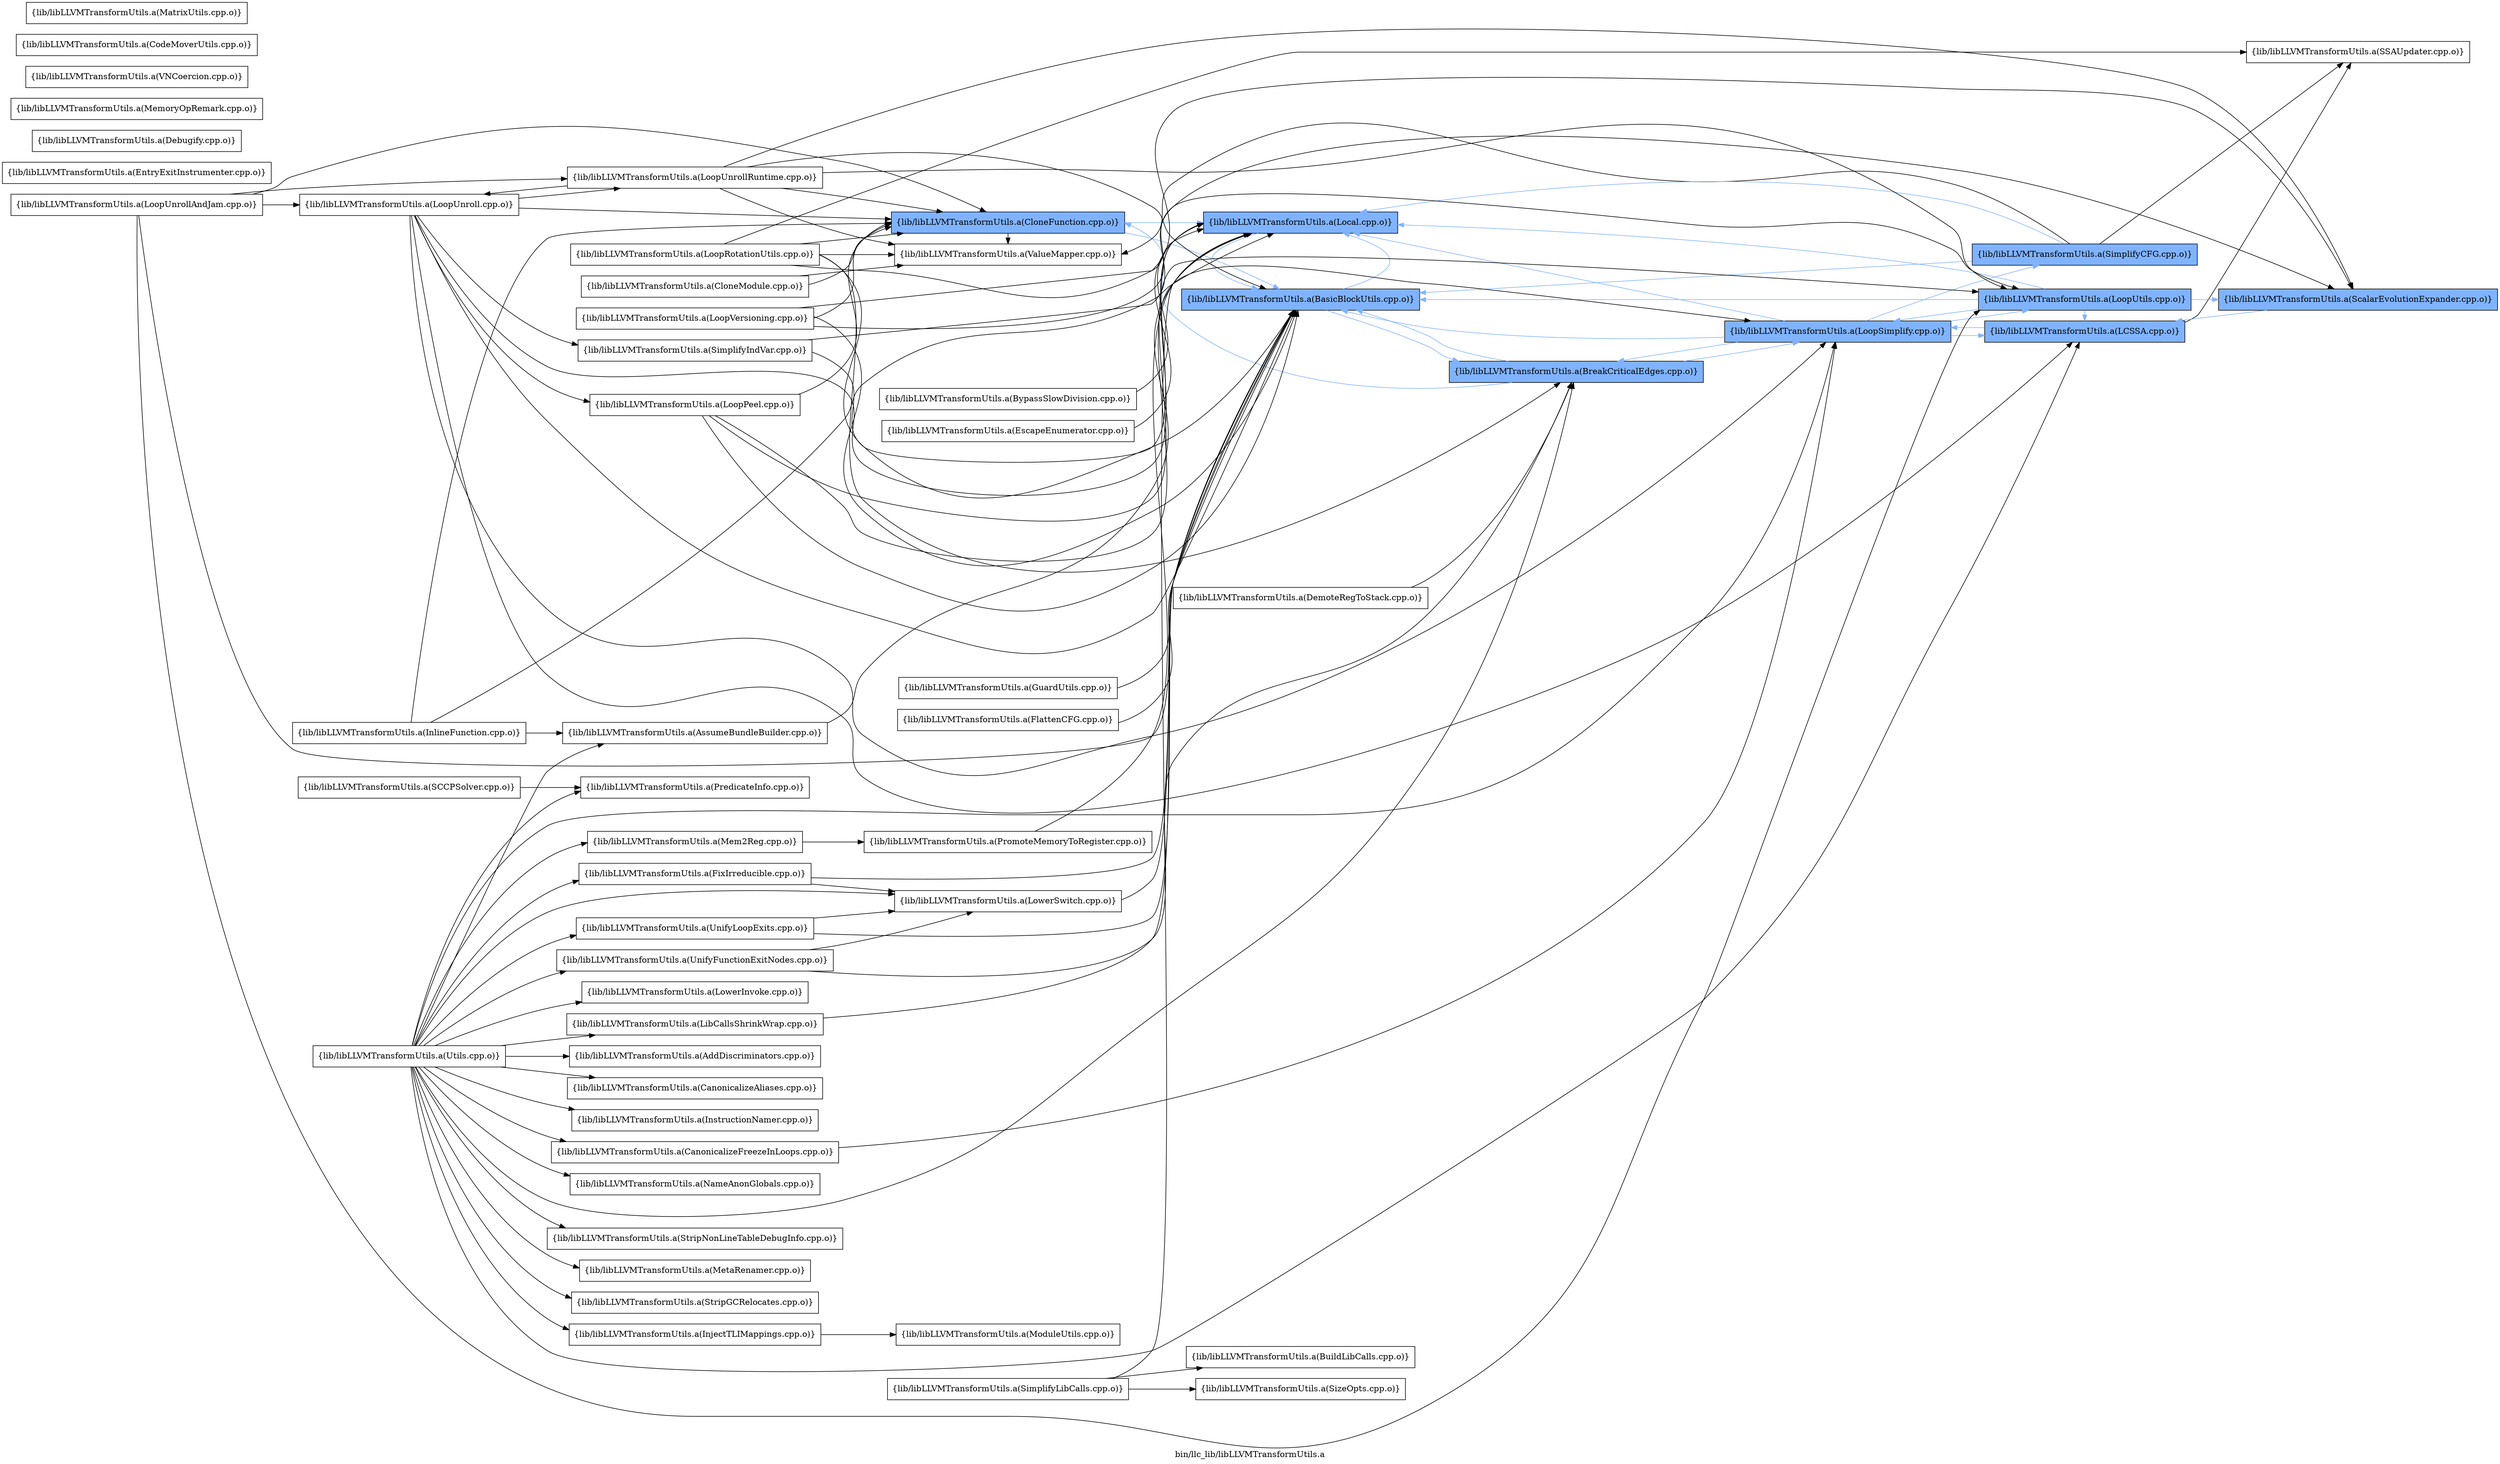 digraph "bin/llc_lib/libLLVMTransformUtils.a" {
	label="bin/llc_lib/libLLVMTransformUtils.a";
	rankdir=LR;
	{ rank=same; Node0x55d3d39d9b98;  }
	{ rank=same; Node0x55d3d39d9378; Node0x55d3d39bf338;  }
	{ rank=same; Node0x55d3d39d62b8; Node0x55d3d39e2888;  }
	{ rank=same; Node0x55d3d39da3b8;  }
	{ rank=same; Node0x55d3d39d2cf8;  }
	{ rank=same; Node0x55d3d39e2518; Node0x55d3d39d49b8; Node0x55d3d39d0958;  }
	{ rank=same; Node0x55d3d39d9b98;  }
	{ rank=same; Node0x55d3d39d9378; Node0x55d3d39bf338;  }
	{ rank=same; Node0x55d3d39d62b8; Node0x55d3d39e2888;  }
	{ rank=same; Node0x55d3d39da3b8;  }
	{ rank=same; Node0x55d3d39d2cf8;  }
	{ rank=same; Node0x55d3d39e2518; Node0x55d3d39d49b8; Node0x55d3d39d0958;  }

	Node0x55d3d39d9b98 [shape=record,shape=box,group=0,label="{lib/libLLVMTransformUtils.a(CloneModule.cpp.o)}"];
	Node0x55d3d39d9b98 -> Node0x55d3d39d9378;
	Node0x55d3d39d9b98 -> Node0x55d3d39bf338;
	Node0x55d3d39d1588 [shape=record,shape=box,group=0,label="{lib/libLLVMTransformUtils.a(EntryExitInstrumenter.cpp.o)}"];
	Node0x55d3d39ce338 [shape=record,shape=box,group=0,label="{lib/libLLVMTransformUtils.a(Utils.cpp.o)}"];
	Node0x55d3d39ce338 -> Node0x55d3d39d6588;
	Node0x55d3d39ce338 -> Node0x55d3d39da3b8;
	Node0x55d3d39ce338 -> Node0x55d3d39d8c48;
	Node0x55d3d39ce338 -> Node0x55d3d39e2518;
	Node0x55d3d39ce338 -> Node0x55d3d39d2cf8;
	Node0x55d3d39ce338 -> Node0x55d3d39ccda8;
	Node0x55d3d39ce338 -> Node0x55d3d39cdb18;
	Node0x55d3d39ce338 -> Node0x55d3d39d4b48;
	Node0x55d3d39ce338 -> Node0x55d3d39cda78;
	Node0x55d3d39ce338 -> Node0x55d3d39cea68;
	Node0x55d3d39ce338 -> Node0x55d3d39cee78;
	Node0x55d3d39ce338 -> Node0x55d3d39cf738;
	Node0x55d3d39ce338 -> Node0x55d3d39cfd78;
	Node0x55d3d39ce338 -> Node0x55d3d39c6818;
	Node0x55d3d39ce338 -> Node0x55d3d39c6a48;
	Node0x55d3d39ce338 -> Node0x55d3d39e0448;
	Node0x55d3d39ce338 -> Node0x55d3d39e1078;
	Node0x55d3d39ce338 -> Node0x55d3d39e09e8;
	Node0x55d3d39ce338 -> Node0x55d3d39e1668;
	Node0x55d3d39ce338 -> Node0x55d3d39bf978;
	Node0x55d3d39ce338 -> Node0x55d3d39beca8;
	Node0x55d3d39d62b8 [shape=record,shape=box,group=1,style=filled,fillcolor="0.600000 0.5 1",label="{lib/libLLVMTransformUtils.a(BasicBlockUtils.cpp.o)}"];
	Node0x55d3d39d62b8 -> Node0x55d3d39da3b8[color="0.600000 0.5 1"];
	Node0x55d3d39d62b8 -> Node0x55d3d39e2888[color="0.600000 0.5 1"];
	Node0x55d3d39da3b8 [shape=record,shape=box,group=1,style=filled,fillcolor="0.600000 0.5 1",label="{lib/libLLVMTransformUtils.a(BreakCriticalEdges.cpp.o)}"];
	Node0x55d3d39da3b8 -> Node0x55d3d39d62b8[color="0.600000 0.5 1"];
	Node0x55d3d39da3b8 -> Node0x55d3d39d9378[color="0.600000 0.5 1"];
	Node0x55d3d39da3b8 -> Node0x55d3d39d2cf8[color="0.600000 0.5 1"];
	Node0x55d3d39d8478 [shape=record,shape=box,group=0,label="{lib/libLLVMTransformUtils.a(BypassSlowDivision.cpp.o)}"];
	Node0x55d3d39d8478 -> Node0x55d3d39e2888;
	Node0x55d3d39e2888 [shape=record,shape=box,group=1,style=filled,fillcolor="0.600000 0.5 1",label="{lib/libLLVMTransformUtils.a(Local.cpp.o)}"];
	Node0x55d3d39e2888 -> Node0x55d3d39d62b8[color="0.600000 0.5 1"];
	Node0x55d3d39cccb8 [shape=record,shape=box,group=0,label="{lib/libLLVMTransformUtils.a(SimplifyLibCalls.cpp.o)}"];
	Node0x55d3d39cccb8 -> Node0x55d3d39d9698;
	Node0x55d3d39cccb8 -> Node0x55d3d39e2888;
	Node0x55d3d39cccb8 -> Node0x55d3d39cd2a8;
	Node0x55d3d39cd2a8 [shape=record,shape=box,group=0,label="{lib/libLLVMTransformUtils.a(SizeOpts.cpp.o)}"];
	Node0x55d3d39d0958 [shape=record,shape=box,group=1,style=filled,fillcolor="0.600000 0.5 1",label="{lib/libLLVMTransformUtils.a(SimplifyCFG.cpp.o)}"];
	Node0x55d3d39d0958 -> Node0x55d3d39d62b8[color="0.600000 0.5 1"];
	Node0x55d3d39d0958 -> Node0x55d3d39e2888[color="0.600000 0.5 1"];
	Node0x55d3d39d0958 -> Node0x55d3d39d1678;
	Node0x55d3d39d0958 -> Node0x55d3d39bf338;
	Node0x55d3d39d49b8 [shape=record,shape=box,group=1,style=filled,fillcolor="0.600000 0.5 1",label="{lib/libLLVMTransformUtils.a(LoopUtils.cpp.o)}"];
	Node0x55d3d39d49b8 -> Node0x55d3d39d62b8[color="0.600000 0.5 1"];
	Node0x55d3d39d49b8 -> Node0x55d3d39e2518[color="0.600000 0.5 1"];
	Node0x55d3d39d49b8 -> Node0x55d3d39e2888[color="0.600000 0.5 1"];
	Node0x55d3d39d49b8 -> Node0x55d3d39d2cf8[color="0.600000 0.5 1"];
	Node0x55d3d39d49b8 -> Node0x55d3d39d4648[color="0.600000 0.5 1"];
	Node0x55d3d39e2518 [shape=record,shape=box,group=1,style=filled,fillcolor="0.600000 0.5 1",label="{lib/libLLVMTransformUtils.a(LCSSA.cpp.o)}"];
	Node0x55d3d39e2518 -> Node0x55d3d39d2cf8[color="0.600000 0.5 1"];
	Node0x55d3d39e2518 -> Node0x55d3d39d1678;
	Node0x55d3d39d2cf8 [shape=record,shape=box,group=1,style=filled,fillcolor="0.600000 0.5 1",label="{lib/libLLVMTransformUtils.a(LoopSimplify.cpp.o)}"];
	Node0x55d3d39d2cf8 -> Node0x55d3d39d62b8[color="0.600000 0.5 1"];
	Node0x55d3d39d2cf8 -> Node0x55d3d39da3b8[color="0.600000 0.5 1"];
	Node0x55d3d39d2cf8 -> Node0x55d3d39e2518[color="0.600000 0.5 1"];
	Node0x55d3d39d2cf8 -> Node0x55d3d39e2888[color="0.600000 0.5 1"];
	Node0x55d3d39d2cf8 -> Node0x55d3d39d49b8[color="0.600000 0.5 1"];
	Node0x55d3d39d2cf8 -> Node0x55d3d39d0958[color="0.600000 0.5 1"];
	Node0x55d3d39d4648 [shape=record,shape=box,group=1,style=filled,fillcolor="0.600000 0.5 1",label="{lib/libLLVMTransformUtils.a(ScalarEvolutionExpander.cpp.o)}"];
	Node0x55d3d39d4648 -> Node0x55d3d39e2518[color="0.600000 0.5 1"];
	Node0x55d3d39d0d18 [shape=record,shape=box,group=0,label="{lib/libLLVMTransformUtils.a(Debugify.cpp.o)}"];
	Node0x55d3d39d3068 [shape=record,shape=box,group=0,label="{lib/libLLVMTransformUtils.a(ModuleUtils.cpp.o)}"];
	Node0x55d3d39e4228 [shape=record,shape=box,group=0,label="{lib/libLLVMTransformUtils.a(InlineFunction.cpp.o)}"];
	Node0x55d3d39e4228 -> Node0x55d3d39d6588;
	Node0x55d3d39e4228 -> Node0x55d3d39d9378;
	Node0x55d3d39e4228 -> Node0x55d3d39e2888;
	Node0x55d3d39d0ef8 [shape=record,shape=box,group=0,label="{lib/libLLVMTransformUtils.a(DemoteRegToStack.cpp.o)}"];
	Node0x55d3d39d0ef8 -> Node0x55d3d39da3b8;
	Node0x55d3d39d8c48 [shape=record,shape=box,group=0,label="{lib/libLLVMTransformUtils.a(CanonicalizeFreezeInLoops.cpp.o)}"];
	Node0x55d3d39d8c48 -> Node0x55d3d39d2cf8;
	Node0x55d3d39ccda8 [shape=record,shape=box,group=0,label="{lib/libLLVMTransformUtils.a(LowerInvoke.cpp.o)}"];
	Node0x55d3d39d2118 [shape=record,shape=box,group=0,label="{lib/libLLVMTransformUtils.a(EscapeEnumerator.cpp.o)}"];
	Node0x55d3d39d2118 -> Node0x55d3d39e2888;
	Node0x55d3d39d9378 [shape=record,shape=box,group=1,style=filled,fillcolor="0.600000 0.5 1",label="{lib/libLLVMTransformUtils.a(CloneFunction.cpp.o)}"];
	Node0x55d3d39d9378 -> Node0x55d3d39d62b8[color="0.600000 0.5 1"];
	Node0x55d3d39d9378 -> Node0x55d3d39e2888[color="0.600000 0.5 1"];
	Node0x55d3d39d9378 -> Node0x55d3d39bf338;
	Node0x55d3d39d1678 [shape=record,shape=box,group=0,label="{lib/libLLVMTransformUtils.a(SSAUpdater.cpp.o)}"];
	Node0x55d3d39bf338 [shape=record,shape=box,group=0,label="{lib/libLLVMTransformUtils.a(ValueMapper.cpp.o)}"];
	Node0x55d3d39d9698 [shape=record,shape=box,group=0,label="{lib/libLLVMTransformUtils.a(BuildLibCalls.cpp.o)}"];
	Node0x55d3d39d5098 [shape=record,shape=box,group=0,label="{lib/libLLVMTransformUtils.a(LoopVersioning.cpp.o)}"];
	Node0x55d3d39d5098 -> Node0x55d3d39d62b8;
	Node0x55d3d39d5098 -> Node0x55d3d39d9378;
	Node0x55d3d39d5098 -> Node0x55d3d39d49b8;
	Node0x55d3d39d5098 -> Node0x55d3d39d4648;
	Node0x55d3d39cda78 [shape=record,shape=box,group=0,label="{lib/libLLVMTransformUtils.a(UnifyFunctionExitNodes.cpp.o)}"];
	Node0x55d3d39cda78 -> Node0x55d3d39da3b8;
	Node0x55d3d39cda78 -> Node0x55d3d39cdb18;
	Node0x55d3d39d3c98 [shape=record,shape=box,group=0,label="{lib/libLLVMTransformUtils.a(MemoryOpRemark.cpp.o)}"];
	Node0x55d3d39d6588 [shape=record,shape=box,group=0,label="{lib/libLLVMTransformUtils.a(AssumeBundleBuilder.cpp.o)}"];
	Node0x55d3d39d6588 -> Node0x55d3d39e2888;
	Node0x55d3d39d2ed8 [shape=record,shape=box,group=0,label="{lib/libLLVMTransformUtils.a(GuardUtils.cpp.o)}"];
	Node0x55d3d39d2ed8 -> Node0x55d3d39d62b8;
	Node0x55d3d39c0e18 [shape=record,shape=box,group=0,label="{lib/libLLVMTransformUtils.a(VNCoercion.cpp.o)}"];
	Node0x55d3d39d4b48 [shape=record,shape=box,group=0,label="{lib/libLLVMTransformUtils.a(PredicateInfo.cpp.o)}"];
	Node0x55d3d39d2488 [shape=record,shape=box,group=0,label="{lib/libLLVMTransformUtils.a(FlattenCFG.cpp.o)}"];
	Node0x55d3d39d2488 -> Node0x55d3d39d62b8;
	Node0x55d3d39cc498 [shape=record,shape=box,group=0,label="{lib/libLLVMTransformUtils.a(SimplifyIndVar.cpp.o)}"];
	Node0x55d3d39cc498 -> Node0x55d3d39e2888;
	Node0x55d3d39cc498 -> Node0x55d3d39d4648;
	Node0x55d3d39da368 [shape=record,shape=box,group=0,label="{lib/libLLVMTransformUtils.a(CodeMoverUtils.cpp.o)}"];
	Node0x55d3d39d1da8 [shape=record,shape=box,group=0,label="{lib/libLLVMTransformUtils.a(LoopPeel.cpp.o)}"];
	Node0x55d3d39d1da8 -> Node0x55d3d39d62b8;
	Node0x55d3d39d1da8 -> Node0x55d3d39d9378;
	Node0x55d3d39d1da8 -> Node0x55d3d39d2cf8;
	Node0x55d3d39d1da8 -> Node0x55d3d39d49b8;
	Node0x55d3d39d1a88 [shape=record,shape=box,group=0,label="{lib/libLLVMTransformUtils.a(LoopRotationUtils.cpp.o)}"];
	Node0x55d3d39d1a88 -> Node0x55d3d39d62b8;
	Node0x55d3d39d1a88 -> Node0x55d3d39da3b8;
	Node0x55d3d39d1a88 -> Node0x55d3d39d9378;
	Node0x55d3d39d1a88 -> Node0x55d3d39e2888;
	Node0x55d3d39d1a88 -> Node0x55d3d39d1678;
	Node0x55d3d39d1a88 -> Node0x55d3d39bf338;
	Node0x55d3d39d0b88 [shape=record,shape=box,group=0,label="{lib/libLLVMTransformUtils.a(LoopUnroll.cpp.o)}"];
	Node0x55d3d39d0b88 -> Node0x55d3d39d62b8;
	Node0x55d3d39d0b88 -> Node0x55d3d39d9378;
	Node0x55d3d39d0b88 -> Node0x55d3d39e2518;
	Node0x55d3d39d0b88 -> Node0x55d3d39e2888;
	Node0x55d3d39d0b88 -> Node0x55d3d39d1da8;
	Node0x55d3d39d0b88 -> Node0x55d3d39d2cf8;
	Node0x55d3d39d0b88 -> Node0x55d3d39d0e58;
	Node0x55d3d39d0b88 -> Node0x55d3d39cc498;
	Node0x55d3d39d08b8 [shape=record,shape=box,group=0,label="{lib/libLLVMTransformUtils.a(LoopUnrollAndJam.cpp.o)}"];
	Node0x55d3d39d08b8 -> Node0x55d3d39d62b8;
	Node0x55d3d39d08b8 -> Node0x55d3d39d9378;
	Node0x55d3d39d08b8 -> Node0x55d3d39d0b88;
	Node0x55d3d39d08b8 -> Node0x55d3d39d0e58;
	Node0x55d3d39d08b8 -> Node0x55d3d39d49b8;
	Node0x55d3d39cd348 [shape=record,shape=box,group=0,label="{lib/libLLVMTransformUtils.a(MatrixUtils.cpp.o)}"];
	Node0x55d3d39d52c8 [shape=record,shape=box,group=0,label="{lib/libLLVMTransformUtils.a(PromoteMemoryToRegister.cpp.o)}"];
	Node0x55d3d39d52c8 -> Node0x55d3d39e2888;
	Node0x55d3d39d0f48 [shape=record,shape=box,group=0,label="{lib/libLLVMTransformUtils.a(SCCPSolver.cpp.o)}"];
	Node0x55d3d39d0f48 -> Node0x55d3d39d4b48;
	Node0x55d3d39cdb18 [shape=record,shape=box,group=0,label="{lib/libLLVMTransformUtils.a(LowerSwitch.cpp.o)}"];
	Node0x55d3d39cdb18 -> Node0x55d3d39d62b8;
	Node0x55d3d39d0e58 [shape=record,shape=box,group=0,label="{lib/libLLVMTransformUtils.a(LoopUnrollRuntime.cpp.o)}"];
	Node0x55d3d39d0e58 -> Node0x55d3d39d62b8;
	Node0x55d3d39d0e58 -> Node0x55d3d39d9378;
	Node0x55d3d39d0e58 -> Node0x55d3d39d0b88;
	Node0x55d3d39d0e58 -> Node0x55d3d39d49b8;
	Node0x55d3d39d0e58 -> Node0x55d3d39d4648;
	Node0x55d3d39d0e58 -> Node0x55d3d39bf338;
	Node0x55d3d39cea68 [shape=record,shape=box,group=0,label="{lib/libLLVMTransformUtils.a(AddDiscriminators.cpp.o)}"];
	Node0x55d3d39cee78 [shape=record,shape=box,group=0,label="{lib/libLLVMTransformUtils.a(CanonicalizeAliases.cpp.o)}"];
	Node0x55d3d39cf738 [shape=record,shape=box,group=0,label="{lib/libLLVMTransformUtils.a(InstructionNamer.cpp.o)}"];
	Node0x55d3d39cfd78 [shape=record,shape=box,group=0,label="{lib/libLLVMTransformUtils.a(LibCallsShrinkWrap.cpp.o)}"];
	Node0x55d3d39cfd78 -> Node0x55d3d39d62b8;
	Node0x55d3d39c6818 [shape=record,shape=box,group=0,label="{lib/libLLVMTransformUtils.a(NameAnonGlobals.cpp.o)}"];
	Node0x55d3d39c6a48 [shape=record,shape=box,group=0,label="{lib/libLLVMTransformUtils.a(Mem2Reg.cpp.o)}"];
	Node0x55d3d39c6a48 -> Node0x55d3d39d52c8;
	Node0x55d3d39e0448 [shape=record,shape=box,group=0,label="{lib/libLLVMTransformUtils.a(StripNonLineTableDebugInfo.cpp.o)}"];
	Node0x55d3d39e1078 [shape=record,shape=box,group=0,label="{lib/libLLVMTransformUtils.a(MetaRenamer.cpp.o)}"];
	Node0x55d3d39e09e8 [shape=record,shape=box,group=0,label="{lib/libLLVMTransformUtils.a(StripGCRelocates.cpp.o)}"];
	Node0x55d3d39e1668 [shape=record,shape=box,group=0,label="{lib/libLLVMTransformUtils.a(InjectTLIMappings.cpp.o)}"];
	Node0x55d3d39e1668 -> Node0x55d3d39d3068;
	Node0x55d3d39bf978 [shape=record,shape=box,group=0,label="{lib/libLLVMTransformUtils.a(FixIrreducible.cpp.o)}"];
	Node0x55d3d39bf978 -> Node0x55d3d39d62b8;
	Node0x55d3d39bf978 -> Node0x55d3d39cdb18;
	Node0x55d3d39beca8 [shape=record,shape=box,group=0,label="{lib/libLLVMTransformUtils.a(UnifyLoopExits.cpp.o)}"];
	Node0x55d3d39beca8 -> Node0x55d3d39d62b8;
	Node0x55d3d39beca8 -> Node0x55d3d39cdb18;
}
